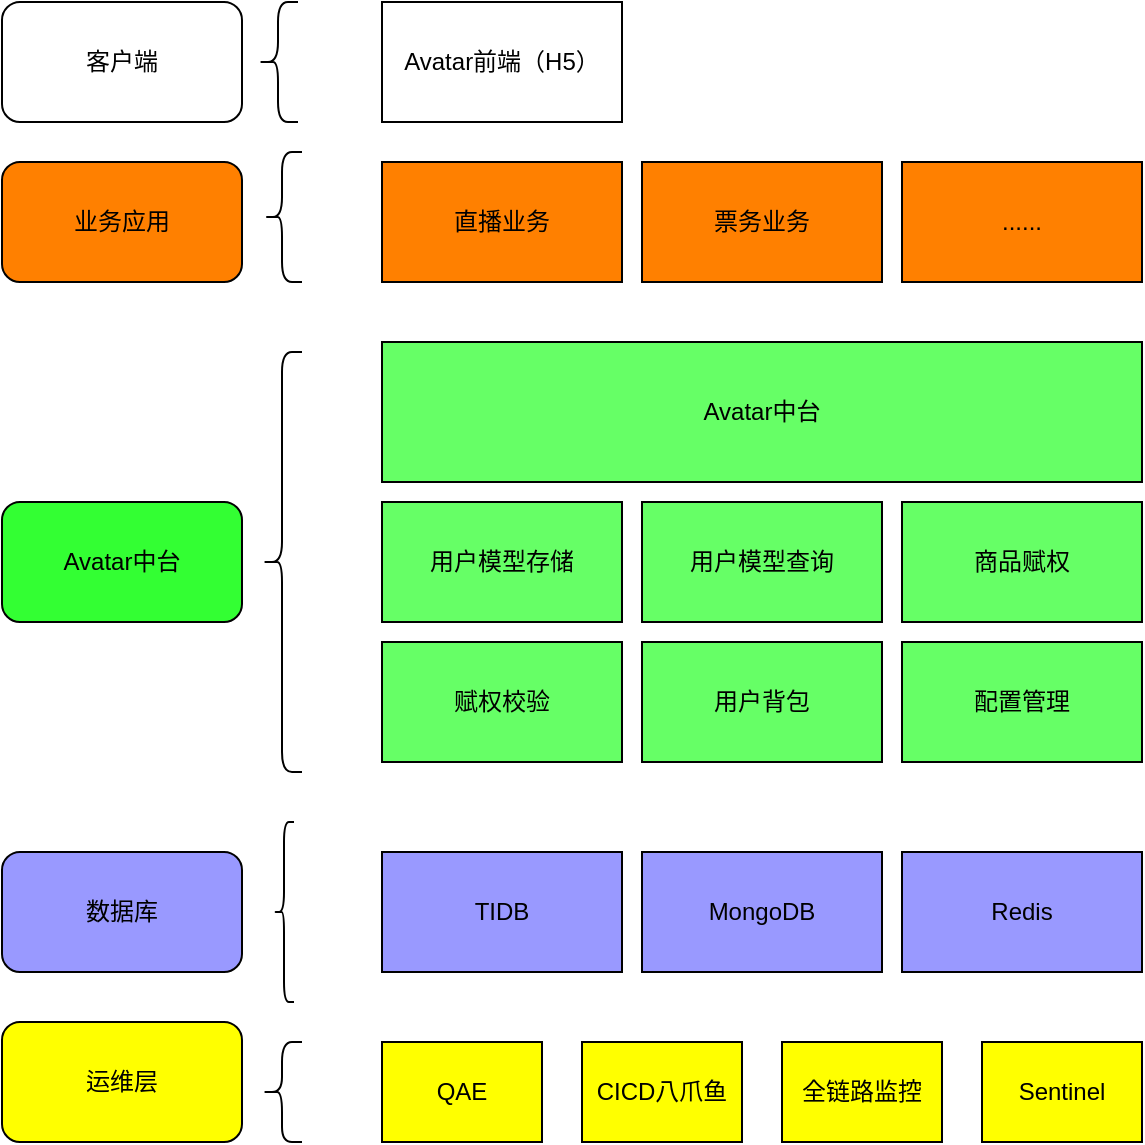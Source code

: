 <mxfile version="14.0.4" type="github">
  <diagram id="s80pH2GnnMX6pbSVh5So" name="Page-1">
    <mxGraphModel dx="1426" dy="803" grid="1" gridSize="10" guides="1" tooltips="1" connect="1" arrows="1" fold="1" page="1" pageScale="1" pageWidth="827" pageHeight="1169" math="0" shadow="0">
      <root>
        <mxCell id="0" />
        <mxCell id="1" parent="0" />
        <mxCell id="3ZbYRFyk5D7tgO6IIjx2-1" value="Avatar中台" style="rounded=0;whiteSpace=wrap;html=1;fillColor=#66FF66;" vertex="1" parent="1">
          <mxGeometry x="280" y="270" width="380" height="70" as="geometry" />
        </mxCell>
        <mxCell id="3ZbYRFyk5D7tgO6IIjx2-2" value="用户模型存储" style="rounded=0;whiteSpace=wrap;html=1;fillColor=#66FF66;" vertex="1" parent="1">
          <mxGeometry x="280" y="350" width="120" height="60" as="geometry" />
        </mxCell>
        <mxCell id="3ZbYRFyk5D7tgO6IIjx2-3" value="用户模型查询" style="rounded=0;whiteSpace=wrap;html=1;fillColor=#66FF66;" vertex="1" parent="1">
          <mxGeometry x="410" y="350" width="120" height="60" as="geometry" />
        </mxCell>
        <mxCell id="3ZbYRFyk5D7tgO6IIjx2-4" value="商品赋权" style="rounded=0;whiteSpace=wrap;html=1;fillColor=#66FF66;" vertex="1" parent="1">
          <mxGeometry x="540" y="350" width="120" height="60" as="geometry" />
        </mxCell>
        <mxCell id="3ZbYRFyk5D7tgO6IIjx2-5" value="配置管理" style="rounded=0;whiteSpace=wrap;html=1;fillColor=#66FF66;" vertex="1" parent="1">
          <mxGeometry x="540" y="420" width="120" height="60" as="geometry" />
        </mxCell>
        <mxCell id="3ZbYRFyk5D7tgO6IIjx2-6" value="用户背包" style="rounded=0;whiteSpace=wrap;html=1;fillColor=#66FF66;" vertex="1" parent="1">
          <mxGeometry x="410" y="420" width="120" height="60" as="geometry" />
        </mxCell>
        <mxCell id="3ZbYRFyk5D7tgO6IIjx2-7" value="赋权校验" style="rounded=0;whiteSpace=wrap;html=1;fillColor=#66FF66;" vertex="1" parent="1">
          <mxGeometry x="280" y="420" width="120" height="60" as="geometry" />
        </mxCell>
        <mxCell id="3ZbYRFyk5D7tgO6IIjx2-8" value="TIDB" style="rounded=0;whiteSpace=wrap;html=1;fillColor=#9999FF;" vertex="1" parent="1">
          <mxGeometry x="280" y="525" width="120" height="60" as="geometry" />
        </mxCell>
        <mxCell id="3ZbYRFyk5D7tgO6IIjx2-9" value="MongoDB" style="rounded=0;whiteSpace=wrap;html=1;fillColor=#9999FF;" vertex="1" parent="1">
          <mxGeometry x="410" y="525" width="120" height="60" as="geometry" />
        </mxCell>
        <mxCell id="3ZbYRFyk5D7tgO6IIjx2-10" value="Redis" style="rounded=0;whiteSpace=wrap;html=1;fillColor=#9999FF;" vertex="1" parent="1">
          <mxGeometry x="540" y="525" width="120" height="60" as="geometry" />
        </mxCell>
        <mxCell id="3ZbYRFyk5D7tgO6IIjx2-11" value="QAE" style="rounded=0;whiteSpace=wrap;html=1;fillColor=#FFFF00;" vertex="1" parent="1">
          <mxGeometry x="280" y="620" width="80" height="50" as="geometry" />
        </mxCell>
        <mxCell id="3ZbYRFyk5D7tgO6IIjx2-12" value="直播业务" style="rounded=0;whiteSpace=wrap;html=1;fillColor=#FF8000;" vertex="1" parent="1">
          <mxGeometry x="280" y="180" width="120" height="60" as="geometry" />
        </mxCell>
        <mxCell id="3ZbYRFyk5D7tgO6IIjx2-13" value="CICD八爪鱼" style="rounded=0;whiteSpace=wrap;html=1;fillColor=#FFFF00;" vertex="1" parent="1">
          <mxGeometry x="380" y="620" width="80" height="50" as="geometry" />
        </mxCell>
        <mxCell id="3ZbYRFyk5D7tgO6IIjx2-14" value="全链路监控" style="rounded=0;whiteSpace=wrap;html=1;fillColor=#FFFF00;" vertex="1" parent="1">
          <mxGeometry x="480" y="620" width="80" height="50" as="geometry" />
        </mxCell>
        <mxCell id="3ZbYRFyk5D7tgO6IIjx2-15" value="Sentinel" style="rounded=0;whiteSpace=wrap;html=1;fillColor=#FFFF00;" vertex="1" parent="1">
          <mxGeometry x="580" y="620" width="80" height="50" as="geometry" />
        </mxCell>
        <mxCell id="3ZbYRFyk5D7tgO6IIjx2-16" value="票务业务" style="rounded=0;whiteSpace=wrap;html=1;fillColor=#FF8000;" vertex="1" parent="1">
          <mxGeometry x="410" y="180" width="120" height="60" as="geometry" />
        </mxCell>
        <mxCell id="3ZbYRFyk5D7tgO6IIjx2-17" value="......" style="rounded=0;whiteSpace=wrap;html=1;fillColor=#FF8000;" vertex="1" parent="1">
          <mxGeometry x="540" y="180" width="120" height="60" as="geometry" />
        </mxCell>
        <mxCell id="3ZbYRFyk5D7tgO6IIjx2-18" value="Avatar前端（H5）" style="rounded=0;whiteSpace=wrap;html=1;" vertex="1" parent="1">
          <mxGeometry x="280" y="100" width="120" height="60" as="geometry" />
        </mxCell>
        <mxCell id="3ZbYRFyk5D7tgO6IIjx2-19" value="" style="shape=curlyBracket;whiteSpace=wrap;html=1;rounded=1;fillColor=#FF8000;" vertex="1" parent="1">
          <mxGeometry x="220" y="275" width="20" height="210" as="geometry" />
        </mxCell>
        <mxCell id="3ZbYRFyk5D7tgO6IIjx2-22" value="" style="shape=curlyBracket;whiteSpace=wrap;html=1;rounded=1;fillColor=#FF8000;" vertex="1" parent="1">
          <mxGeometry x="226" y="510" width="10" height="90" as="geometry" />
        </mxCell>
        <mxCell id="3ZbYRFyk5D7tgO6IIjx2-24" value="数据库" style="rounded=1;whiteSpace=wrap;html=1;fillColor=#9999FF;" vertex="1" parent="1">
          <mxGeometry x="90" y="525" width="120" height="60" as="geometry" />
        </mxCell>
        <mxCell id="3ZbYRFyk5D7tgO6IIjx2-25" value="" style="shape=curlyBracket;whiteSpace=wrap;html=1;rounded=1;fillColor=#FF8000;" vertex="1" parent="1">
          <mxGeometry x="220" y="620" width="20" height="50" as="geometry" />
        </mxCell>
        <mxCell id="3ZbYRFyk5D7tgO6IIjx2-26" value="运维层" style="rounded=1;whiteSpace=wrap;html=1;fillColor=#FFFF00;" vertex="1" parent="1">
          <mxGeometry x="90" y="610" width="120" height="60" as="geometry" />
        </mxCell>
        <mxCell id="3ZbYRFyk5D7tgO6IIjx2-27" value="业务应用" style="rounded=1;whiteSpace=wrap;html=1;fillColor=#FF8000;" vertex="1" parent="1">
          <mxGeometry x="90" y="180" width="120" height="60" as="geometry" />
        </mxCell>
        <mxCell id="3ZbYRFyk5D7tgO6IIjx2-28" value="Avatar中台" style="rounded=1;whiteSpace=wrap;html=1;fillColor=#33FF33;" vertex="1" parent="1">
          <mxGeometry x="90" y="350" width="120" height="60" as="geometry" />
        </mxCell>
        <mxCell id="3ZbYRFyk5D7tgO6IIjx2-29" value="" style="shape=curlyBracket;whiteSpace=wrap;html=1;rounded=1;fillColor=#FF8000;size=0.474;" vertex="1" parent="1">
          <mxGeometry x="221" y="175" width="19" height="65" as="geometry" />
        </mxCell>
        <mxCell id="3ZbYRFyk5D7tgO6IIjx2-30" value="客户端" style="rounded=1;whiteSpace=wrap;html=1;fillColor=#FFFFFF;" vertex="1" parent="1">
          <mxGeometry x="90" y="100" width="120" height="60" as="geometry" />
        </mxCell>
        <mxCell id="3ZbYRFyk5D7tgO6IIjx2-31" value="" style="shape=curlyBracket;whiteSpace=wrap;html=1;rounded=1;fillColor=#FF8000;" vertex="1" parent="1">
          <mxGeometry x="218" y="100" width="20" height="60" as="geometry" />
        </mxCell>
      </root>
    </mxGraphModel>
  </diagram>
</mxfile>
